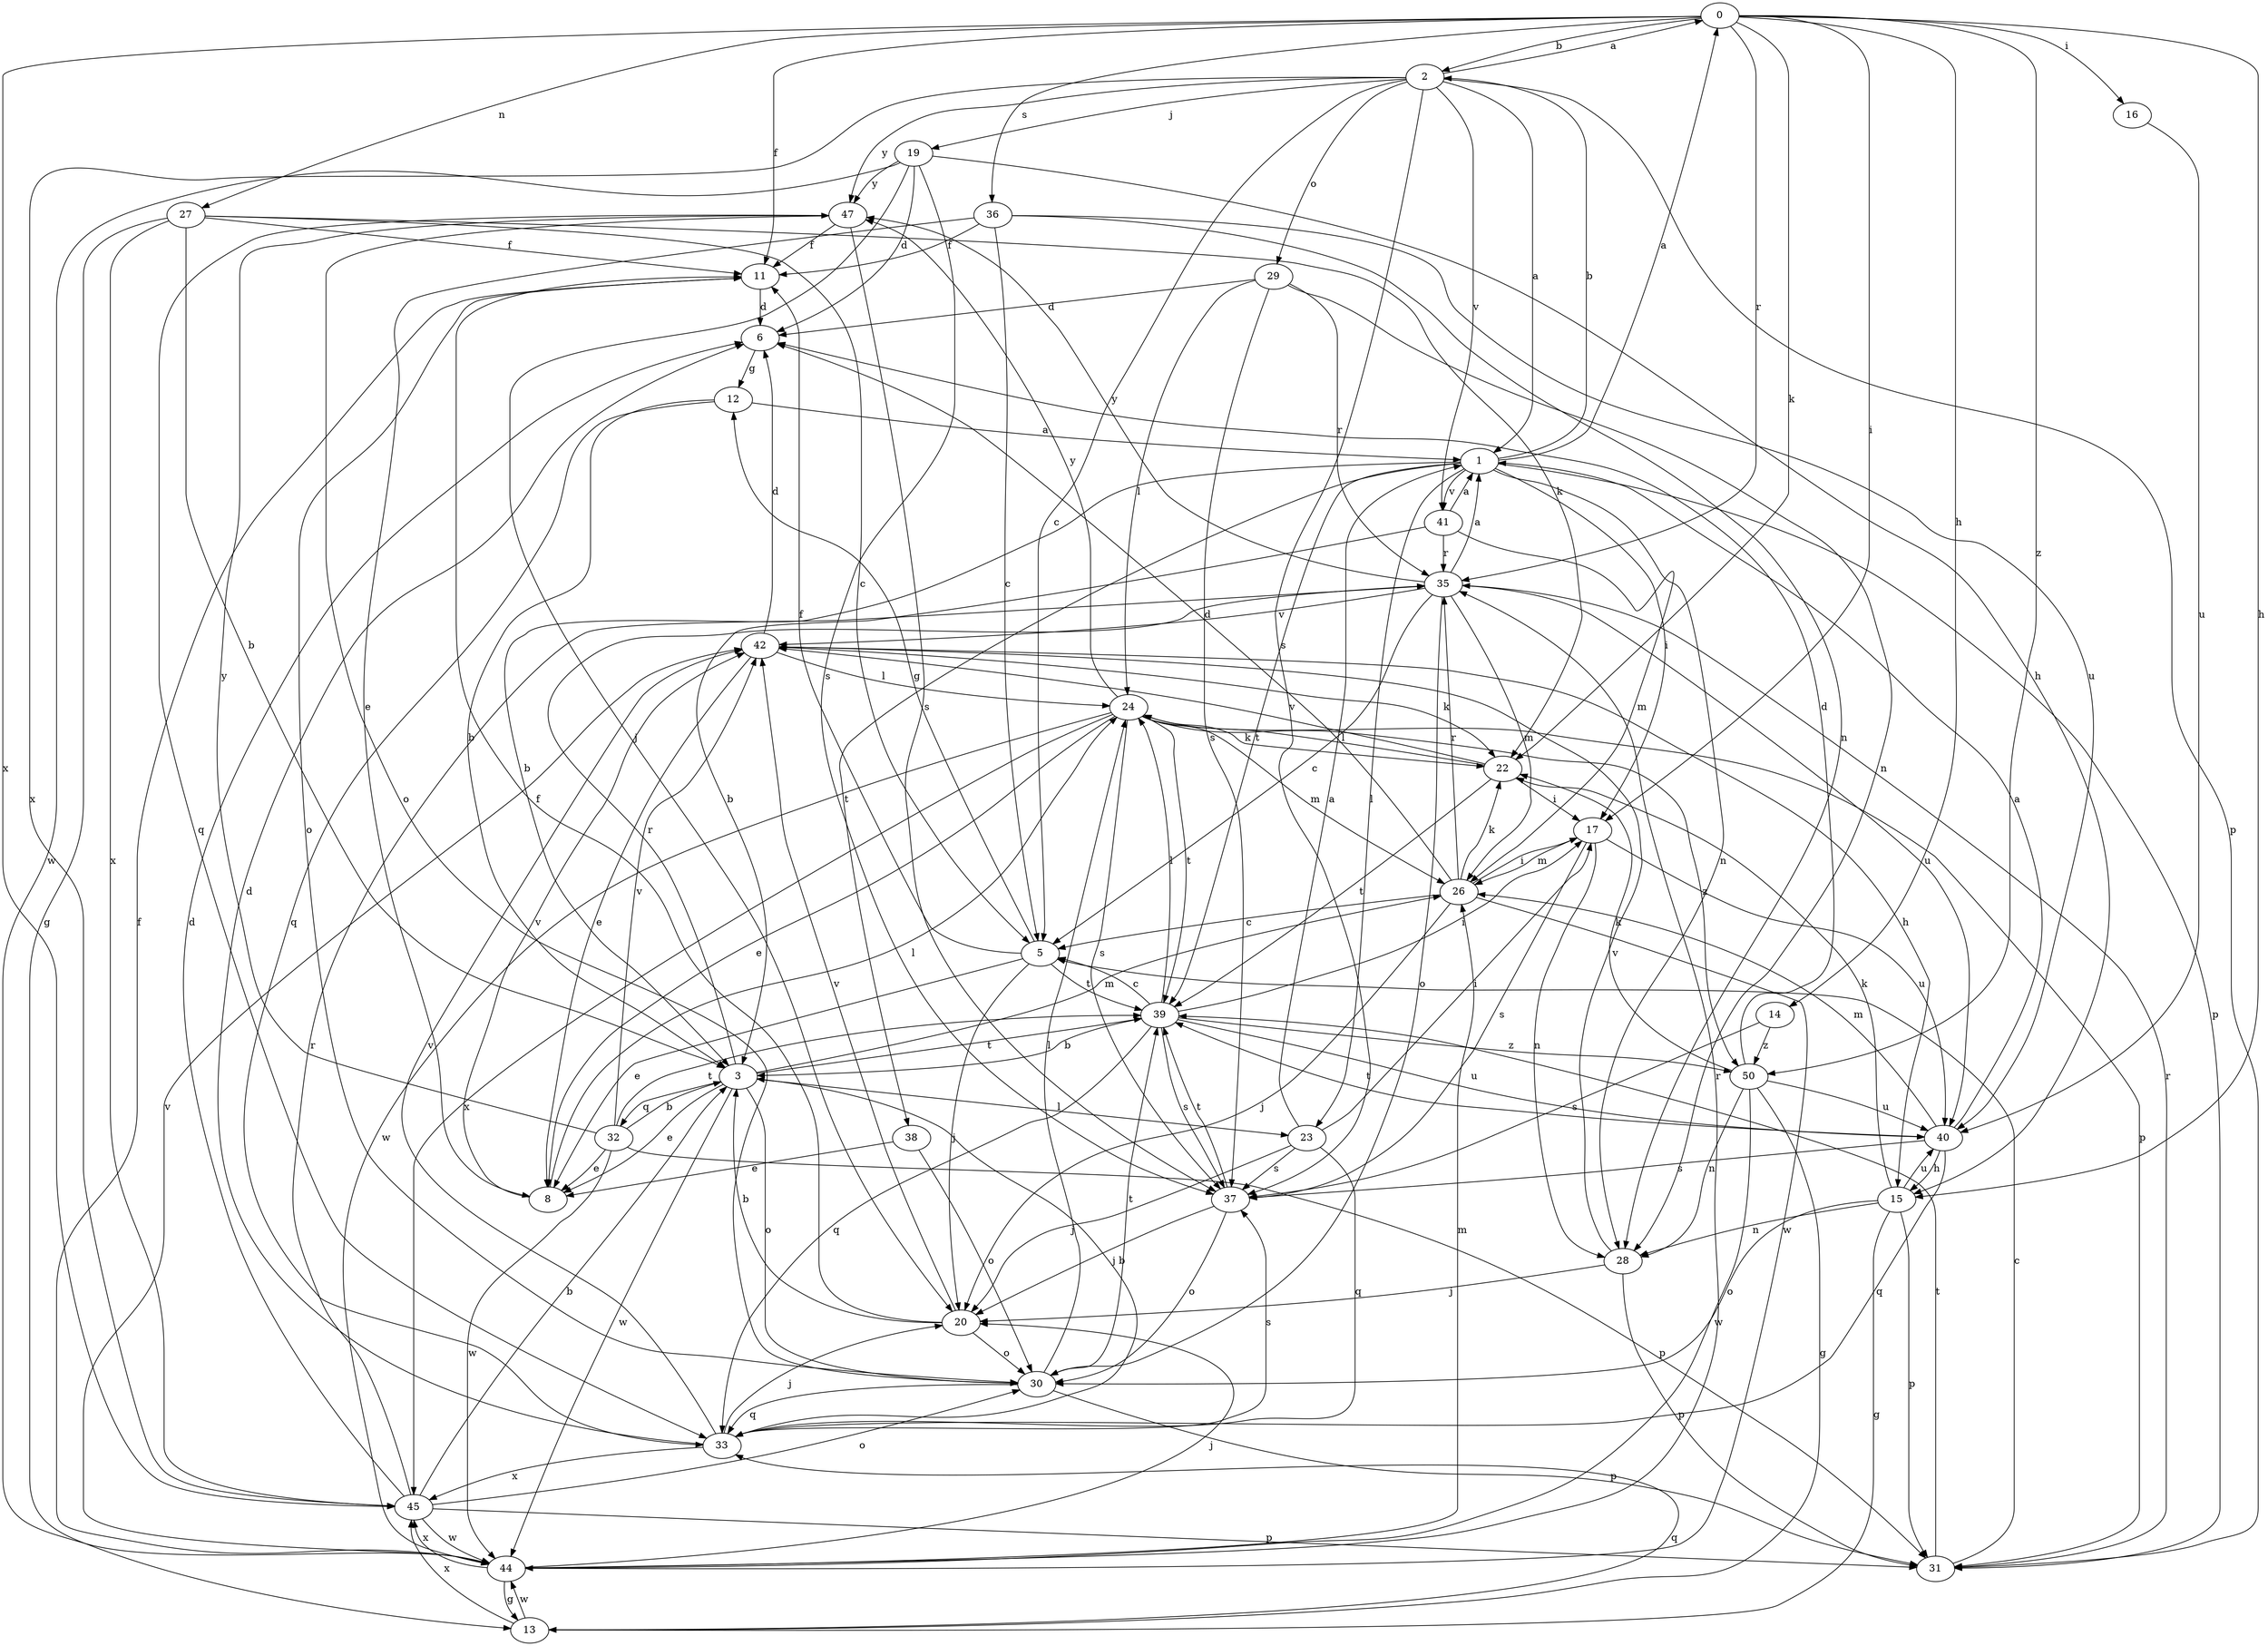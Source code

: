 strict digraph  {
0;
1;
2;
3;
5;
6;
8;
11;
12;
13;
14;
15;
16;
17;
19;
20;
22;
23;
24;
26;
27;
28;
29;
30;
31;
32;
33;
35;
36;
37;
38;
39;
40;
41;
42;
44;
45;
47;
50;
0 -> 2  [label=b];
0 -> 11  [label=f];
0 -> 14  [label=h];
0 -> 15  [label=h];
0 -> 16  [label=i];
0 -> 17  [label=i];
0 -> 22  [label=k];
0 -> 27  [label=n];
0 -> 35  [label=r];
0 -> 36  [label=s];
0 -> 45  [label=x];
0 -> 50  [label=z];
1 -> 0  [label=a];
1 -> 2  [label=b];
1 -> 3  [label=b];
1 -> 17  [label=i];
1 -> 23  [label=l];
1 -> 28  [label=n];
1 -> 31  [label=p];
1 -> 38  [label=t];
1 -> 39  [label=t];
1 -> 41  [label=v];
2 -> 0  [label=a];
2 -> 1  [label=a];
2 -> 5  [label=c];
2 -> 19  [label=j];
2 -> 29  [label=o];
2 -> 31  [label=p];
2 -> 37  [label=s];
2 -> 41  [label=v];
2 -> 45  [label=x];
2 -> 47  [label=y];
3 -> 8  [label=e];
3 -> 23  [label=l];
3 -> 26  [label=m];
3 -> 30  [label=o];
3 -> 32  [label=q];
3 -> 35  [label=r];
3 -> 39  [label=t];
3 -> 44  [label=w];
5 -> 8  [label=e];
5 -> 11  [label=f];
5 -> 12  [label=g];
5 -> 20  [label=j];
5 -> 39  [label=t];
6 -> 12  [label=g];
8 -> 24  [label=l];
8 -> 42  [label=v];
11 -> 6  [label=d];
11 -> 30  [label=o];
12 -> 1  [label=a];
12 -> 3  [label=b];
12 -> 33  [label=q];
13 -> 33  [label=q];
13 -> 44  [label=w];
13 -> 45  [label=x];
14 -> 37  [label=s];
14 -> 50  [label=z];
15 -> 13  [label=g];
15 -> 22  [label=k];
15 -> 28  [label=n];
15 -> 30  [label=o];
15 -> 31  [label=p];
15 -> 40  [label=u];
16 -> 40  [label=u];
17 -> 26  [label=m];
17 -> 28  [label=n];
17 -> 37  [label=s];
17 -> 40  [label=u];
19 -> 6  [label=d];
19 -> 15  [label=h];
19 -> 20  [label=j];
19 -> 37  [label=s];
19 -> 44  [label=w];
19 -> 47  [label=y];
20 -> 3  [label=b];
20 -> 11  [label=f];
20 -> 30  [label=o];
20 -> 42  [label=v];
22 -> 17  [label=i];
22 -> 24  [label=l];
22 -> 39  [label=t];
22 -> 42  [label=v];
23 -> 1  [label=a];
23 -> 17  [label=i];
23 -> 20  [label=j];
23 -> 33  [label=q];
23 -> 37  [label=s];
24 -> 8  [label=e];
24 -> 22  [label=k];
24 -> 26  [label=m];
24 -> 31  [label=p];
24 -> 37  [label=s];
24 -> 39  [label=t];
24 -> 44  [label=w];
24 -> 45  [label=x];
24 -> 47  [label=y];
24 -> 50  [label=z];
26 -> 5  [label=c];
26 -> 6  [label=d];
26 -> 17  [label=i];
26 -> 20  [label=j];
26 -> 22  [label=k];
26 -> 35  [label=r];
26 -> 44  [label=w];
27 -> 3  [label=b];
27 -> 5  [label=c];
27 -> 11  [label=f];
27 -> 13  [label=g];
27 -> 22  [label=k];
27 -> 45  [label=x];
28 -> 20  [label=j];
28 -> 31  [label=p];
28 -> 42  [label=v];
29 -> 6  [label=d];
29 -> 24  [label=l];
29 -> 28  [label=n];
29 -> 35  [label=r];
29 -> 37  [label=s];
30 -> 24  [label=l];
30 -> 31  [label=p];
30 -> 33  [label=q];
30 -> 39  [label=t];
31 -> 5  [label=c];
31 -> 35  [label=r];
31 -> 39  [label=t];
32 -> 3  [label=b];
32 -> 8  [label=e];
32 -> 31  [label=p];
32 -> 39  [label=t];
32 -> 42  [label=v];
32 -> 44  [label=w];
32 -> 47  [label=y];
33 -> 3  [label=b];
33 -> 6  [label=d];
33 -> 20  [label=j];
33 -> 37  [label=s];
33 -> 42  [label=v];
33 -> 45  [label=x];
35 -> 1  [label=a];
35 -> 5  [label=c];
35 -> 26  [label=m];
35 -> 30  [label=o];
35 -> 40  [label=u];
35 -> 42  [label=v];
35 -> 47  [label=y];
36 -> 5  [label=c];
36 -> 8  [label=e];
36 -> 11  [label=f];
36 -> 28  [label=n];
36 -> 40  [label=u];
37 -> 20  [label=j];
37 -> 30  [label=o];
37 -> 39  [label=t];
38 -> 8  [label=e];
38 -> 30  [label=o];
39 -> 3  [label=b];
39 -> 5  [label=c];
39 -> 17  [label=i];
39 -> 24  [label=l];
39 -> 33  [label=q];
39 -> 37  [label=s];
39 -> 40  [label=u];
39 -> 50  [label=z];
40 -> 1  [label=a];
40 -> 15  [label=h];
40 -> 26  [label=m];
40 -> 33  [label=q];
40 -> 37  [label=s];
40 -> 39  [label=t];
41 -> 1  [label=a];
41 -> 3  [label=b];
41 -> 26  [label=m];
41 -> 35  [label=r];
42 -> 6  [label=d];
42 -> 8  [label=e];
42 -> 15  [label=h];
42 -> 22  [label=k];
42 -> 24  [label=l];
44 -> 11  [label=f];
44 -> 13  [label=g];
44 -> 20  [label=j];
44 -> 26  [label=m];
44 -> 35  [label=r];
44 -> 42  [label=v];
44 -> 45  [label=x];
45 -> 3  [label=b];
45 -> 6  [label=d];
45 -> 30  [label=o];
45 -> 31  [label=p];
45 -> 35  [label=r];
45 -> 44  [label=w];
47 -> 11  [label=f];
47 -> 30  [label=o];
47 -> 33  [label=q];
47 -> 37  [label=s];
50 -> 6  [label=d];
50 -> 13  [label=g];
50 -> 22  [label=k];
50 -> 28  [label=n];
50 -> 40  [label=u];
50 -> 44  [label=w];
}
